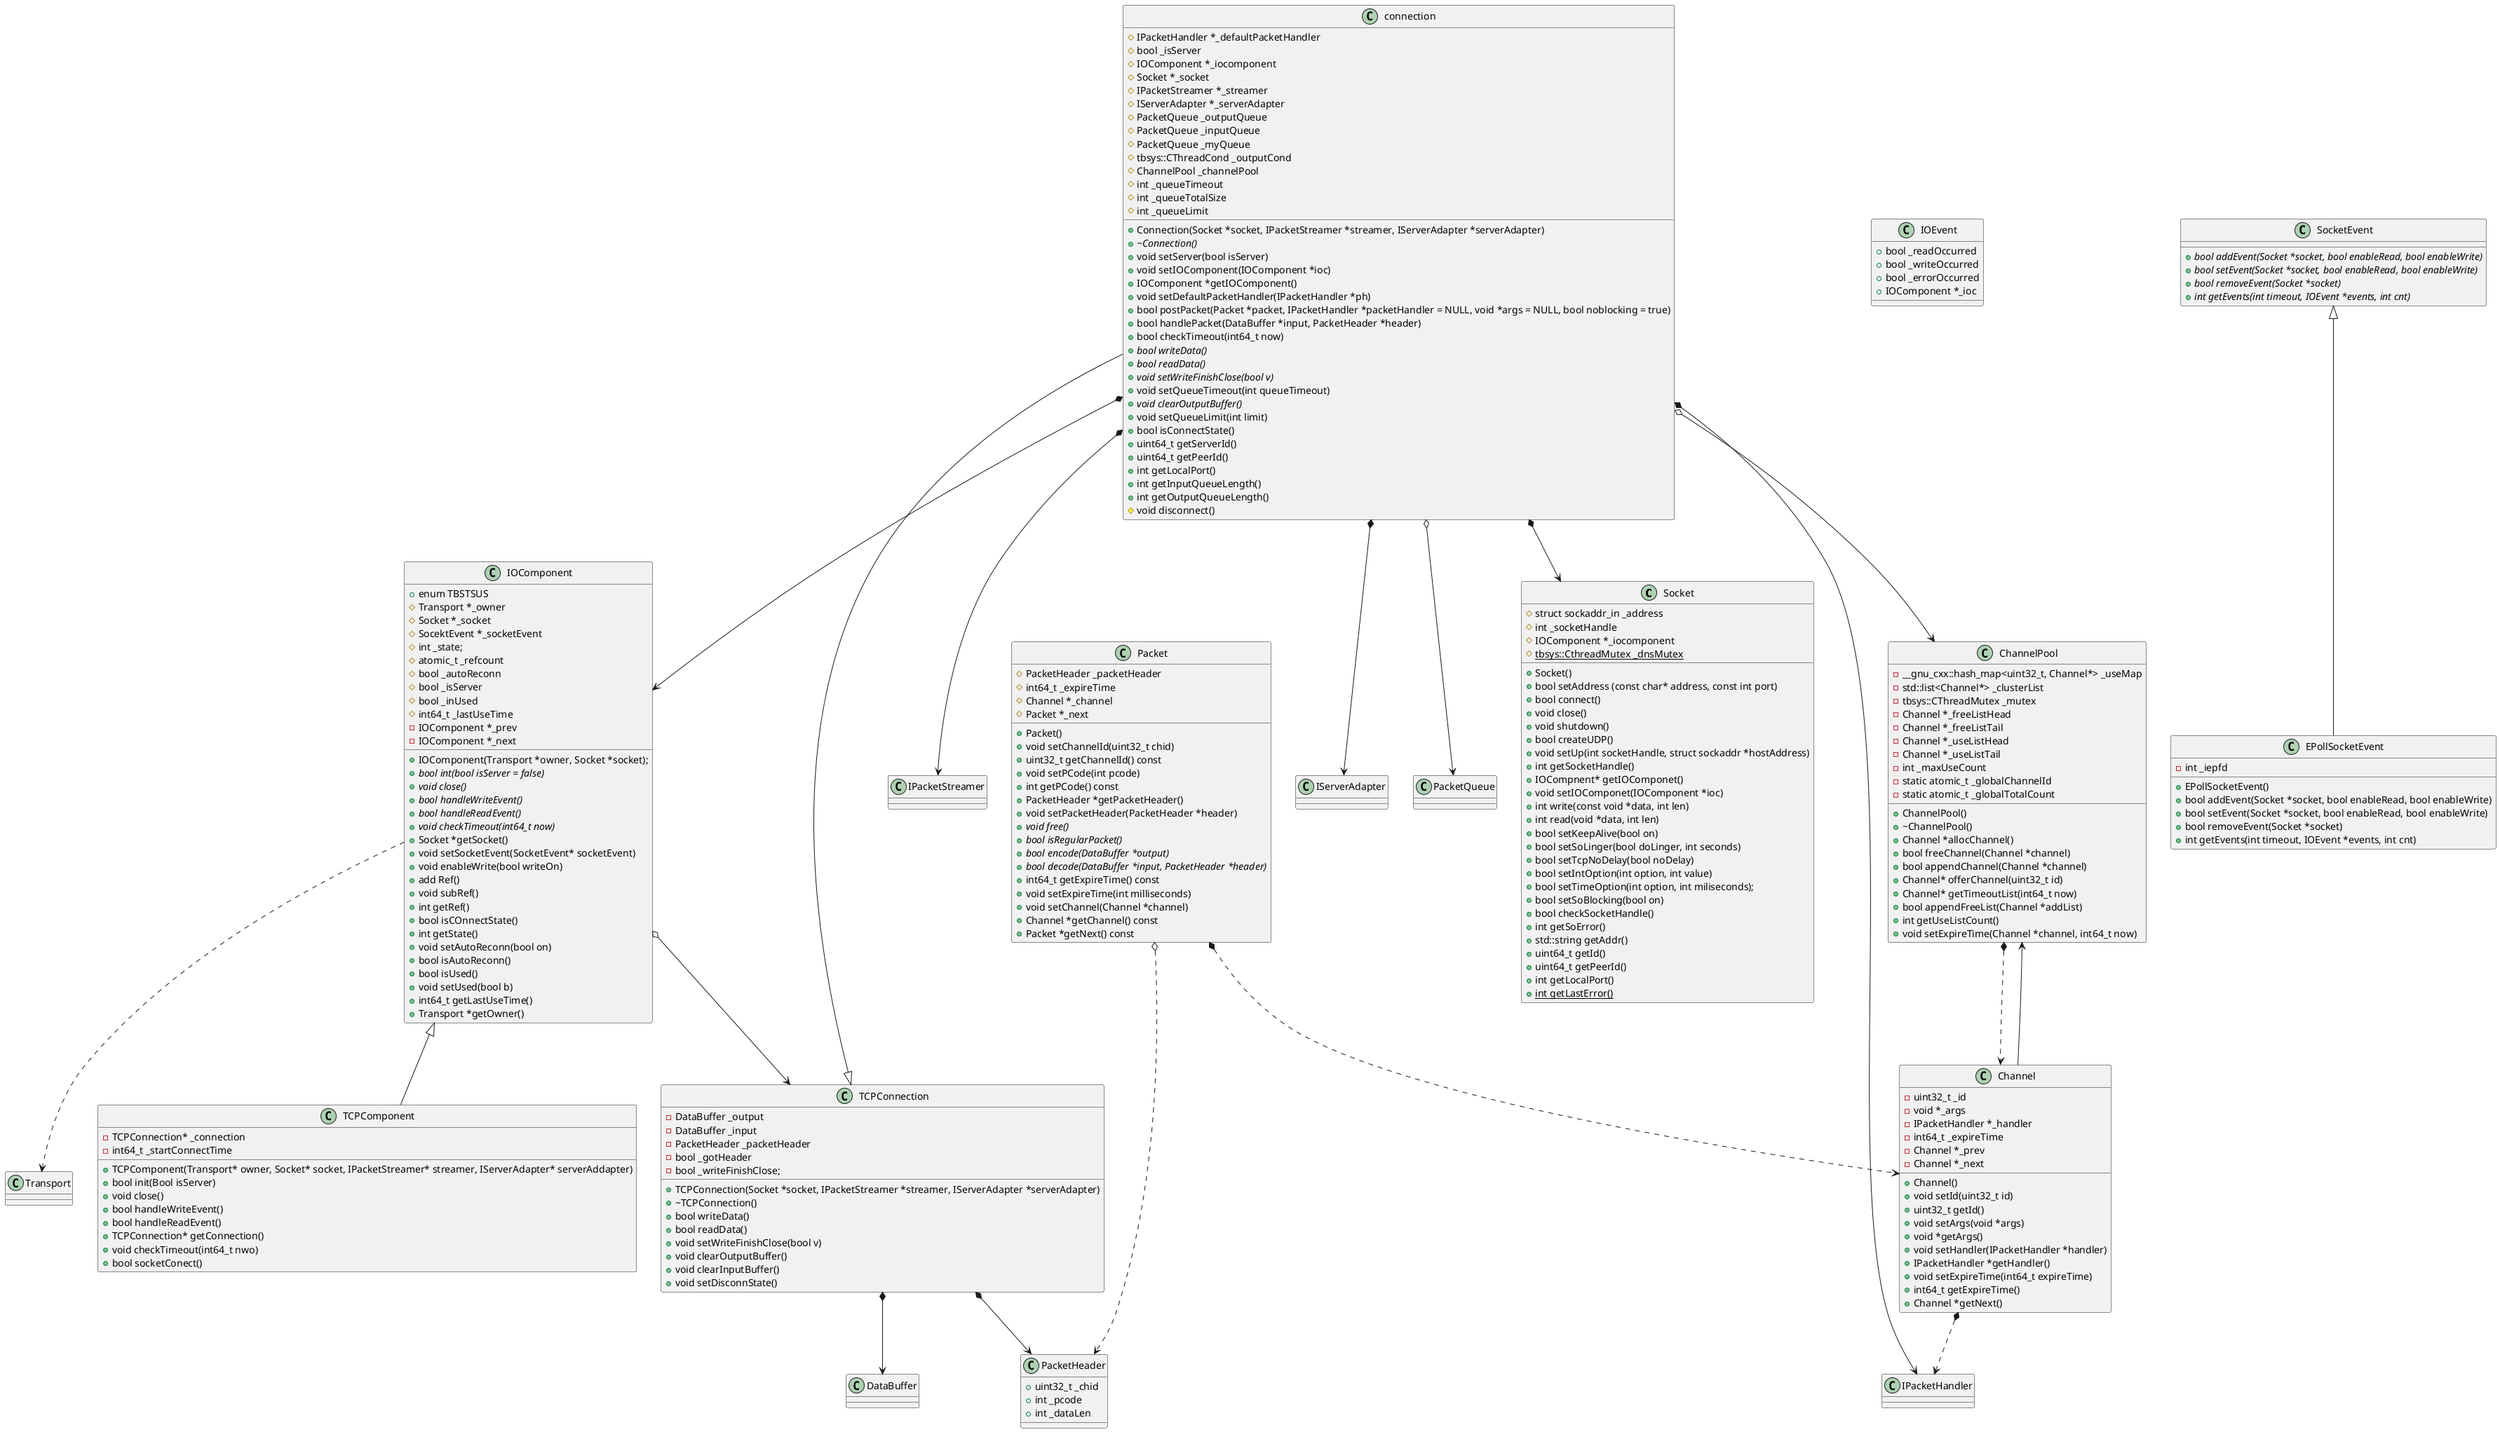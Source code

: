 @startuml
class Socket {
    + Socket()
    + bool setAddress (const char* address, const int port)
    + bool connect()
    + void close()
    + void shutdown()
    + bool createUDP()
    + void setUp(int socketHandle, struct sockaddr *hostAddress)
    + int getSocketHandle()
    + IOCompnent* getIOComponet()
    + void setIOComponet(IOComponent *ioc)
    + int write(const void *data, int len)
    + int read(void *data, int len)
    + bool setKeepAlive(bool on)
    + bool setSoLinger(bool doLinger, int seconds)
    + bool setTcpNoDelay(bool noDelay)
    + bool setIntOption(int option, int value)
    + bool setTimeOption(int option, int miliseconds);
    + bool setSoBlocking(bool on)
    + bool checkSocketHandle()
    + int getSoError()
    + std::string getAddr()
    + uint64_t getId()
    + uint64_t getPeerId()
    + int getLocalPort()
    + {static} int getLastError()
    # struct sockaddr_in _address
    # int _socketHandle
    # IOComponent *_iocomponent
    # {static} tbsys::CthreadMutex _dnsMutex
}

class IOEvent {
    + bool _readOccurred
    + bool _writeOccurred
    + bool _errorOccurred
    + IOComponent *_ioc
}

class SocketEvent {
    + {abstract}  bool addEvent(Socket *socket, bool enableRead, bool enableWrite)
    + {abstract}  bool setEvent(Socket *socket, bool enableRead, bool enableWrite)
    + {abstract}  bool removeEvent(Socket *socket)
    + {abstract}  int getEvents(int timeout, IOEvent *events, int cnt)
}

class EPollSocketEvent {
    + EPollSocketEvent()
    + bool addEvent(Socket *socket, bool enableRead, bool enableWrite)
    + bool setEvent(Socket *socket, bool enableRead, bool enableWrite)
    + bool removeEvent(Socket *socket)
    + int getEvents(int timeout, IOEvent *events, int cnt)
    - int _iepfd
}

SocketEvent <|-- EPollSocketEvent


IOComponent ..> Transport
class IOComponent {
    + enum TBSTSUS
    + IOComponent(Transport *owner, Socket *socket);
    + {abstract} bool int(bool isServer = false)
    + {abstract} void close()
    + {abstract} bool handleWriteEvent()
    + {abstract} bool handleReadEvent()
    + {abstract} void checkTimeout(int64_t now)
    + Socket *getSocket()
    + void setSocketEvent(SocketEvent* socketEvent)
    + void enableWrite(bool writeOn)
    + add Ref()
    + void subRef()
    + int getRef()
    + bool isCOnnectState()
    + int getState()
    + void setAutoReconn(bool on)
    + bool isAutoReconn()
    + bool isUsed()
    + void setUsed(bool b)
    + int64_t getLastUseTime()
    + Transport *getOwner()
    # Transport *_owner
    # Socket *_socket
    # SocektEvent *_socketEvent
    # int _state;
    # atomic_t _refcount
    # bool _autoReconn
    # bool _isServer
    # bool _inUsed
    # int64_t _lastUseTime
    - IOComponent *_prev
    - IOComponent *_next
}

IOComponent <|-- TCPComponent
IOComponent o--> TCPConnection
class TCPComponent {
    + TCPComponent(Transport* owner, Socket* socket, IPacketStreamer* streamer, IServerAdapter* serverAddapter)
    + bool init(Bool isServer)
    + void close()
    + bool handleWriteEvent()
    + bool handleReadEvent()
    + TCPConnection* getConnection()
    + void checkTimeout(int64_t nwo)
    + bool socketConect()
    - TCPConnection* _connection
    - int64_t _startConnectTime
}

TCPConnection <|-- connection
TCPConnection *-->DataBuffer
TCPConnection *-->PacketHeader
class TCPConnection {
    + TCPConnection(Socket *socket, IPacketStreamer *streamer, IServerAdapter *serverAdapter)
    + ~TCPConnection()
    + bool writeData()
    + bool readData()
    + void setWriteFinishClose(bool v)
    + void clearOutputBuffer()
    + void clearInputBuffer()
    + void setDisconnState()

	- DataBuffer _output
	- DataBuffer _input
	- PacketHeader _packetHeader
	- bool _gotHeader
	- bool _writeFinishClose;

}

connection *--> IPacketHandler
connection *--> IOComponent
connection *--> Socket
connection *--> IPacketStreamer
connection *--> IServerAdapter
connection o--> PacketQueue
connection o--> ChannelPool
class connection {
    + Connection(Socket *socket, IPacketStreamer *streamer, IServerAdapter *serverAdapter)
    + {abstract} ~Connection()
    + void setServer(bool isServer)
    + void setIOComponent(IOComponent *ioc)
    + IOComponent *getIOComponent()
    + void setDefaultPacketHandler(IPacketHandler *ph)
    + bool postPacket(Packet *packet, IPacketHandler *packetHandler = NULL, void *args = NULL, bool noblocking = true)
    + bool handlePacket(DataBuffer *input, PacketHeader *header)
    + bool checkTimeout(int64_t now)
    + {abstract} bool writeData()
    + {abstract} bool readData()
    + {abstract} void setWriteFinishClose(bool v)
    + void setQueueTimeout(int queueTimeout)
    + {abstract} void clearOutputBuffer()
    + void setQueueLimit(int limit)
    + bool isConnectState()
    + uint64_t getServerId()
    + uint64_t getPeerId()
    + int getLocalPort()
    + int getInputQueueLength()
    + int getOutputQueueLength()
    # void disconnect()

	# IPacketHandler *_defaultPacketHandler
    # bool _isServer
    # IOComponent *_iocomponent
    # Socket *_socket
    # IPacketStreamer *_streamer
    # IServerAdapter *_serverAdapter
    # PacketQueue _outputQueue
    # PacketQueue _inputQueue
    # PacketQueue _myQueue
    # tbsys::CThreadCond _outputCond
    # ChannelPool _channelPool
    # int _queueTimeout
    # int _queueTotalSize
    # int _queueLimit
}

class PacketHeader {
    + uint32_t _chid
    + int _pcode
    + int _dataLen
}

Packet o..>PacketHeader
Packet *..>Channel
class Packet {
    + Packet()
    + void setChannelId(uint32_t chid)
    + uint32_t getChannelId() const
    + void setPCode(int pcode)
    + int getPCode() const
    + PacketHeader *getPacketHeader()
    + void setPacketHeader(PacketHeader *header)
    + {abstract} void free()
    + {abstract} bool isRegularPacket()
    + {abstract} bool encode(DataBuffer *output)
    + {abstract} bool decode(DataBuffer *input, PacketHeader *header)
    + int64_t getExpireTime() const
    + void setExpireTime(int milliseconds)
    + void setChannel(Channel *channel)
    + Channel *getChannel() const
    + Packet *getNext() const

    # PacketHeader _packetHeader
    # int64_t _expireTime
    # Channel *_channel
    # Packet *_next
}

Channel *..> IPacketHandler
Channel --> ChannelPool
class Channel {
    + Channel()
    + void setId(uint32_t id)
    + uint32_t getId()
    + void setArgs(void *args)
    + void *getArgs()
    + void setHandler(IPacketHandler *handler)
    + IPacketHandler *getHandler()
    + void setExpireTime(int64_t expireTime)
    + int64_t getExpireTime()
    + Channel *getNext()
    - uint32_t _id
    - void *_args
    - IPacketHandler *_handler
    - int64_t _expireTime
    - Channel *_prev
    - Channel *_next
}

ChannelPool *..> Channel
class ChannelPool {
    + ChannelPool()
    + ~ChannelPool()
    + Channel *allocChannel()
    + bool freeChannel(Channel *channel)
    + bool appendChannel(Channel *channel)
    + Channel* offerChannel(uint32_t id)
    + Channel* getTimeoutList(int64_t now)
    + bool appendFreeList(Channel *addList)
    + int getUseListCount()
    + void setExpireTime(Channel *channel, int64_t now)
    - __gnu_cxx::hash_map<uint32_t, Channel*> _useMap
    - std::list<Channel*> _clusterList
    - tbsys::CThreadMutex _mutex
    - Channel *_freeListHead
    - Channel *_freeListTail
    - Channel *_useListHead
    - Channel *_useListTail
    - int _maxUseCount
    - static atomic_t _globalChannelId
    - static atomic_t _globalTotalCount
}



@enduml


